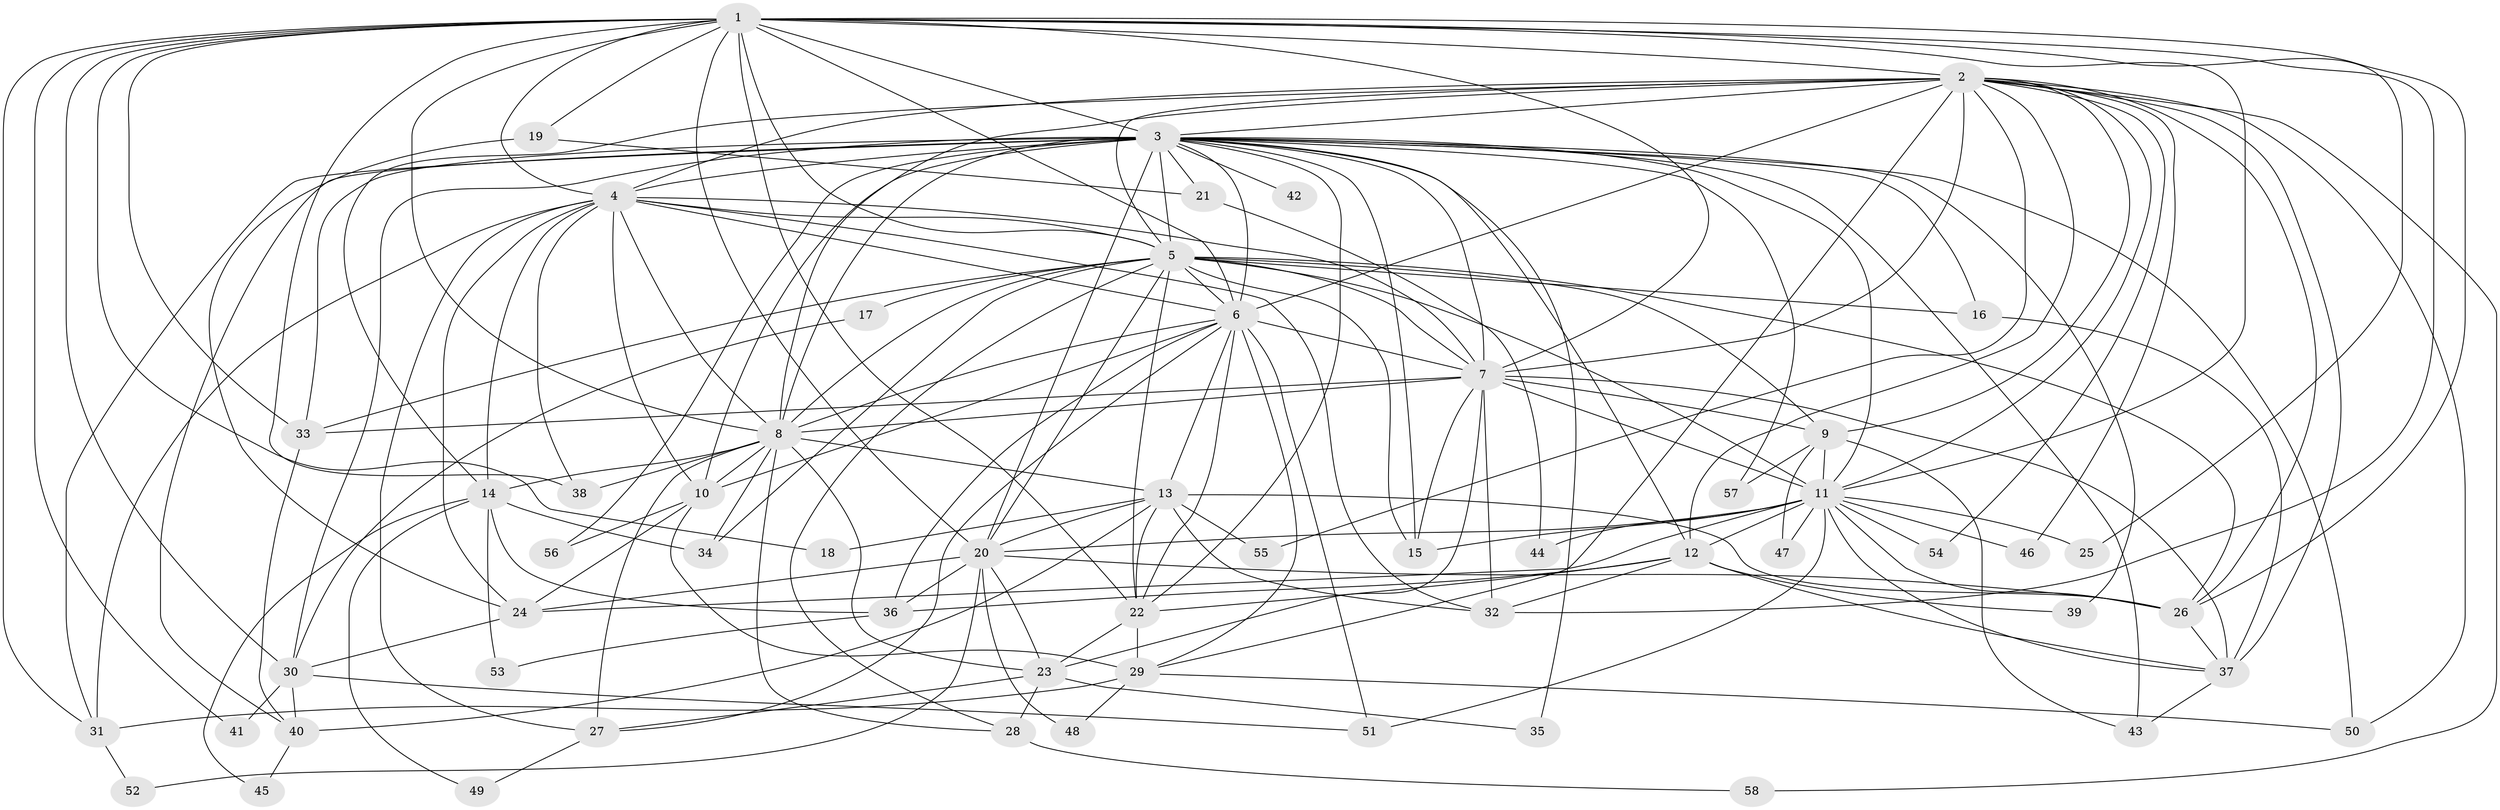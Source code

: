 // original degree distribution, {25: 0.006896551724137931, 14: 0.006896551724137931, 20: 0.006896551724137931, 21: 0.006896551724137931, 23: 0.006896551724137931, 18: 0.006896551724137931, 29: 0.006896551724137931, 30: 0.006896551724137931, 26: 0.006896551724137931, 22: 0.006896551724137931, 7: 0.05517241379310345, 3: 0.1724137931034483, 10: 0.006896551724137931, 4: 0.12413793103448276, 6: 0.013793103448275862, 2: 0.5379310344827586, 11: 0.006896551724137931, 5: 0.013793103448275862}
// Generated by graph-tools (version 1.1) at 2025/49/03/04/25 22:49:24]
// undirected, 58 vertices, 179 edges
graph export_dot {
  node [color=gray90,style=filled];
  1;
  2;
  3;
  4;
  5;
  6;
  7;
  8;
  9;
  10;
  11;
  12;
  13;
  14;
  15;
  16;
  17;
  18;
  19;
  20;
  21;
  22;
  23;
  24;
  25;
  26;
  27;
  28;
  29;
  30;
  31;
  32;
  33;
  34;
  35;
  36;
  37;
  38;
  39;
  40;
  41;
  42;
  43;
  44;
  45;
  46;
  47;
  48;
  49;
  50;
  51;
  52;
  53;
  54;
  55;
  56;
  57;
  58;
  1 -- 2 [weight=1.0];
  1 -- 3 [weight=2.0];
  1 -- 4 [weight=1.0];
  1 -- 5 [weight=2.0];
  1 -- 6 [weight=1.0];
  1 -- 7 [weight=2.0];
  1 -- 8 [weight=2.0];
  1 -- 11 [weight=1.0];
  1 -- 18 [weight=1.0];
  1 -- 19 [weight=1.0];
  1 -- 20 [weight=1.0];
  1 -- 22 [weight=1.0];
  1 -- 25 [weight=1.0];
  1 -- 26 [weight=1.0];
  1 -- 30 [weight=1.0];
  1 -- 31 [weight=1.0];
  1 -- 32 [weight=1.0];
  1 -- 33 [weight=1.0];
  1 -- 38 [weight=1.0];
  1 -- 41 [weight=1.0];
  2 -- 3 [weight=2.0];
  2 -- 4 [weight=2.0];
  2 -- 5 [weight=2.0];
  2 -- 6 [weight=1.0];
  2 -- 7 [weight=2.0];
  2 -- 8 [weight=1.0];
  2 -- 9 [weight=1.0];
  2 -- 11 [weight=1.0];
  2 -- 12 [weight=1.0];
  2 -- 14 [weight=1.0];
  2 -- 26 [weight=1.0];
  2 -- 29 [weight=1.0];
  2 -- 37 [weight=1.0];
  2 -- 46 [weight=1.0];
  2 -- 50 [weight=1.0];
  2 -- 54 [weight=1.0];
  2 -- 55 [weight=1.0];
  2 -- 58 [weight=1.0];
  3 -- 4 [weight=2.0];
  3 -- 5 [weight=4.0];
  3 -- 6 [weight=2.0];
  3 -- 7 [weight=2.0];
  3 -- 8 [weight=2.0];
  3 -- 10 [weight=1.0];
  3 -- 11 [weight=2.0];
  3 -- 12 [weight=1.0];
  3 -- 15 [weight=1.0];
  3 -- 16 [weight=1.0];
  3 -- 20 [weight=7.0];
  3 -- 21 [weight=1.0];
  3 -- 22 [weight=2.0];
  3 -- 30 [weight=2.0];
  3 -- 31 [weight=1.0];
  3 -- 33 [weight=1.0];
  3 -- 35 [weight=1.0];
  3 -- 39 [weight=1.0];
  3 -- 40 [weight=2.0];
  3 -- 42 [weight=1.0];
  3 -- 43 [weight=1.0];
  3 -- 50 [weight=1.0];
  3 -- 56 [weight=1.0];
  3 -- 57 [weight=1.0];
  4 -- 5 [weight=3.0];
  4 -- 6 [weight=1.0];
  4 -- 7 [weight=1.0];
  4 -- 8 [weight=1.0];
  4 -- 10 [weight=1.0];
  4 -- 14 [weight=1.0];
  4 -- 24 [weight=4.0];
  4 -- 27 [weight=1.0];
  4 -- 31 [weight=1.0];
  4 -- 32 [weight=1.0];
  4 -- 38 [weight=1.0];
  5 -- 6 [weight=2.0];
  5 -- 7 [weight=3.0];
  5 -- 8 [weight=2.0];
  5 -- 9 [weight=4.0];
  5 -- 11 [weight=12.0];
  5 -- 15 [weight=1.0];
  5 -- 16 [weight=2.0];
  5 -- 17 [weight=2.0];
  5 -- 20 [weight=1.0];
  5 -- 22 [weight=1.0];
  5 -- 26 [weight=1.0];
  5 -- 28 [weight=2.0];
  5 -- 33 [weight=2.0];
  5 -- 34 [weight=1.0];
  6 -- 7 [weight=2.0];
  6 -- 8 [weight=1.0];
  6 -- 10 [weight=1.0];
  6 -- 13 [weight=1.0];
  6 -- 22 [weight=1.0];
  6 -- 27 [weight=1.0];
  6 -- 29 [weight=1.0];
  6 -- 36 [weight=1.0];
  6 -- 51 [weight=2.0];
  7 -- 8 [weight=2.0];
  7 -- 9 [weight=1.0];
  7 -- 11 [weight=1.0];
  7 -- 15 [weight=1.0];
  7 -- 23 [weight=1.0];
  7 -- 32 [weight=1.0];
  7 -- 33 [weight=1.0];
  7 -- 37 [weight=6.0];
  8 -- 10 [weight=1.0];
  8 -- 13 [weight=5.0];
  8 -- 14 [weight=1.0];
  8 -- 23 [weight=1.0];
  8 -- 27 [weight=1.0];
  8 -- 28 [weight=1.0];
  8 -- 34 [weight=1.0];
  8 -- 38 [weight=1.0];
  9 -- 11 [weight=1.0];
  9 -- 43 [weight=1.0];
  9 -- 47 [weight=1.0];
  9 -- 57 [weight=1.0];
  10 -- 24 [weight=1.0];
  10 -- 29 [weight=1.0];
  10 -- 56 [weight=1.0];
  11 -- 12 [weight=5.0];
  11 -- 15 [weight=2.0];
  11 -- 20 [weight=1.0];
  11 -- 24 [weight=1.0];
  11 -- 25 [weight=1.0];
  11 -- 26 [weight=1.0];
  11 -- 37 [weight=1.0];
  11 -- 44 [weight=1.0];
  11 -- 46 [weight=1.0];
  11 -- 47 [weight=1.0];
  11 -- 51 [weight=1.0];
  11 -- 54 [weight=1.0];
  12 -- 22 [weight=1.0];
  12 -- 32 [weight=1.0];
  12 -- 36 [weight=1.0];
  12 -- 37 [weight=1.0];
  12 -- 39 [weight=1.0];
  13 -- 18 [weight=1.0];
  13 -- 20 [weight=2.0];
  13 -- 22 [weight=1.0];
  13 -- 26 [weight=1.0];
  13 -- 32 [weight=1.0];
  13 -- 40 [weight=1.0];
  13 -- 55 [weight=1.0];
  14 -- 34 [weight=1.0];
  14 -- 36 [weight=1.0];
  14 -- 45 [weight=1.0];
  14 -- 49 [weight=1.0];
  14 -- 53 [weight=1.0];
  16 -- 37 [weight=1.0];
  17 -- 30 [weight=1.0];
  19 -- 21 [weight=1.0];
  19 -- 24 [weight=1.0];
  20 -- 23 [weight=1.0];
  20 -- 24 [weight=1.0];
  20 -- 26 [weight=1.0];
  20 -- 36 [weight=1.0];
  20 -- 48 [weight=2.0];
  20 -- 52 [weight=1.0];
  21 -- 44 [weight=1.0];
  22 -- 23 [weight=1.0];
  22 -- 29 [weight=2.0];
  23 -- 27 [weight=1.0];
  23 -- 28 [weight=1.0];
  23 -- 35 [weight=1.0];
  24 -- 30 [weight=1.0];
  26 -- 37 [weight=1.0];
  27 -- 49 [weight=1.0];
  28 -- 58 [weight=1.0];
  29 -- 31 [weight=1.0];
  29 -- 48 [weight=1.0];
  29 -- 50 [weight=1.0];
  30 -- 40 [weight=1.0];
  30 -- 41 [weight=1.0];
  30 -- 51 [weight=1.0];
  31 -- 52 [weight=1.0];
  33 -- 40 [weight=1.0];
  36 -- 53 [weight=1.0];
  37 -- 43 [weight=1.0];
  40 -- 45 [weight=1.0];
}
